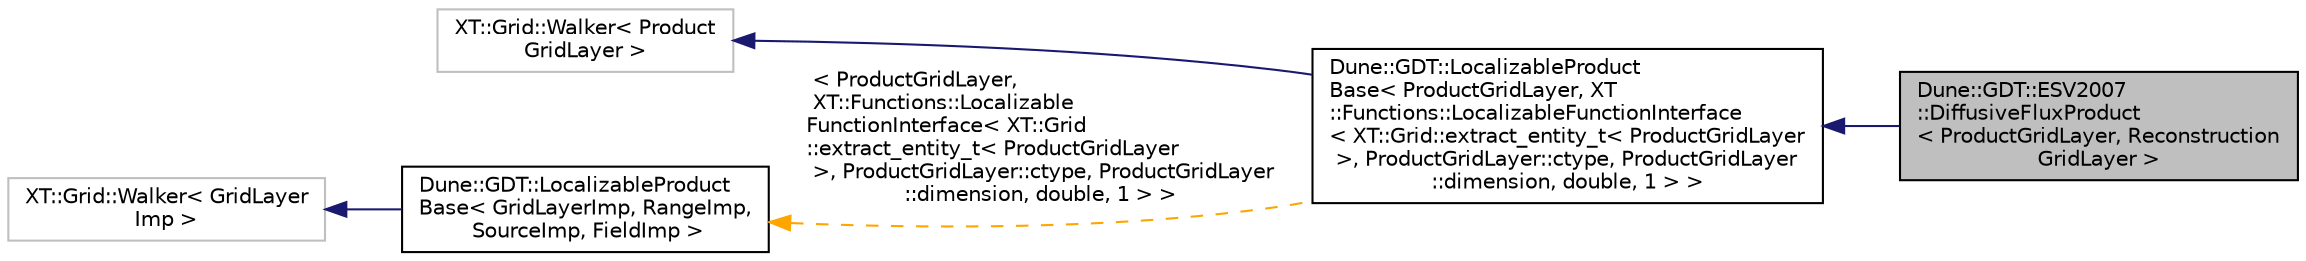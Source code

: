 digraph "Dune::GDT::ESV2007::DiffusiveFluxProduct&lt; ProductGridLayer, ReconstructionGridLayer &gt;"
{
  edge [fontname="Helvetica",fontsize="10",labelfontname="Helvetica",labelfontsize="10"];
  node [fontname="Helvetica",fontsize="10",shape=record];
  rankdir="LR";
  Node0 [label="Dune::GDT::ESV2007\l::DiffusiveFluxProduct\l\< ProductGridLayer, Reconstruction\lGridLayer \>",height=0.2,width=0.4,color="black", fillcolor="grey75", style="filled", fontcolor="black"];
  Node1 -> Node0 [dir="back",color="midnightblue",fontsize="10",style="solid",fontname="Helvetica"];
  Node1 [label="Dune::GDT::LocalizableProduct\lBase\< ProductGridLayer, XT\l::Functions::LocalizableFunctionInterface\l\< XT::Grid::extract_entity_t\< ProductGridLayer\l \>, ProductGridLayer::ctype, ProductGridLayer\l::dimension, double, 1 \> \>",height=0.2,width=0.4,color="black", fillcolor="white", style="filled",URL="$a01922.html"];
  Node2 -> Node1 [dir="back",color="midnightblue",fontsize="10",style="solid",fontname="Helvetica"];
  Node2 [label="XT::Grid::Walker\< Product\lGridLayer \>",height=0.2,width=0.4,color="grey75", fillcolor="white", style="filled"];
  Node3 -> Node1 [dir="back",color="orange",fontsize="10",style="dashed",label=" \< ProductGridLayer,\l XT::Functions::Localizable\lFunctionInterface\< XT::Grid\l::extract_entity_t\< ProductGridLayer\l \>, ProductGridLayer::ctype, ProductGridLayer\l::dimension, double, 1 \> \>" ,fontname="Helvetica"];
  Node3 [label="Dune::GDT::LocalizableProduct\lBase\< GridLayerImp, RangeImp,\l SourceImp, FieldImp \>",height=0.2,width=0.4,color="black", fillcolor="white", style="filled",URL="$a01922.html"];
  Node4 -> Node3 [dir="back",color="midnightblue",fontsize="10",style="solid",fontname="Helvetica"];
  Node4 [label="XT::Grid::Walker\< GridLayer\lImp \>",height=0.2,width=0.4,color="grey75", fillcolor="white", style="filled"];
}

